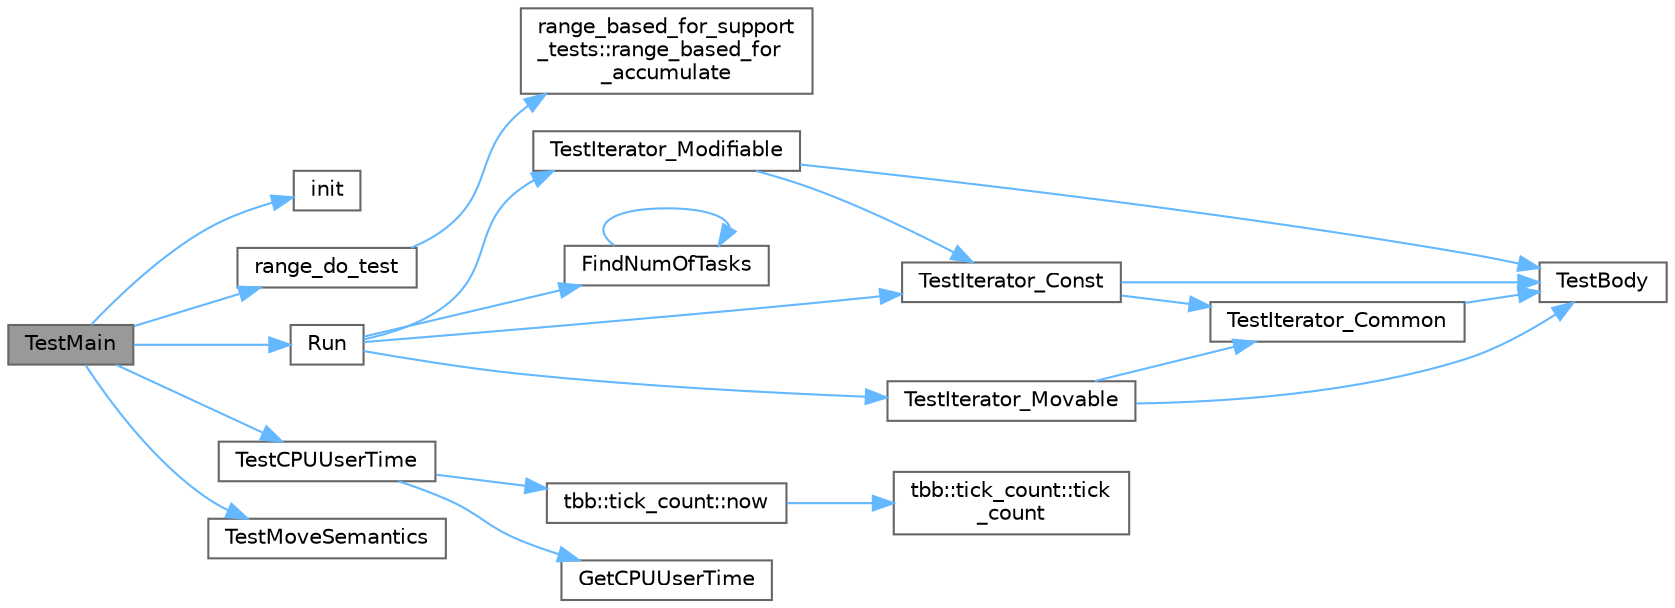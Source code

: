 digraph "TestMain"
{
 // LATEX_PDF_SIZE
  bgcolor="transparent";
  edge [fontname=Helvetica,fontsize=10,labelfontname=Helvetica,labelfontsize=10];
  node [fontname=Helvetica,fontsize=10,shape=box,height=0.2,width=0.4];
  rankdir="LR";
  Node1 [id="Node000001",label="TestMain",height=0.2,width=0.4,color="gray40", fillcolor="grey60", style="filled", fontcolor="black",tooltip="Entry point to a TBB unit test application"];
  Node1 -> Node2 [id="edge22_Node000001_Node000002",color="steelblue1",style="solid",tooltip=" "];
  Node2 [id="Node000002",label="init",height=0.2,width=0.4,color="grey40", fillcolor="white", style="filled",URL="$boing_8c.html#a2858154e2009b0e6e616f313177762bc",tooltip=" "];
  Node1 -> Node3 [id="edge23_Node000001_Node000003",color="steelblue1",style="solid",tooltip=" "];
  Node3 [id="Node000003",label="range_do_test",height=0.2,width=0.4,color="grey40", fillcolor="white", style="filled",URL="$test__parallel__do_8cpp.html#aaebe4639292857c93cb35061f4cd89da",tooltip=" "];
  Node3 -> Node4 [id="edge24_Node000003_Node000004",color="steelblue1",style="solid",tooltip=" "];
  Node4 [id="Node000004",label="range_based_for_support\l_tests::range_based_for\l_accumulate",height=0.2,width=0.4,color="grey40", fillcolor="white", style="filled",URL="$namespacerange__based__for__support__tests.html#aeddde70fcf3702a972e722478cfab7e3",tooltip=" "];
  Node1 -> Node5 [id="edge25_Node000001_Node000005",color="steelblue1",style="solid",tooltip=" "];
  Node5 [id="Node000005",label="Run",height=0.2,width=0.4,color="grey40", fillcolor="white", style="filled",URL="$test__parallel__do_8cpp.html#aabc71e7500b901b5e186f63a14dce484",tooltip=" "];
  Node5 -> Node6 [id="edge26_Node000005_Node000006",color="steelblue1",style="solid",tooltip=" "];
  Node6 [id="Node000006",label="FindNumOfTasks",height=0.2,width=0.4,color="grey40", fillcolor="white", style="filled",URL="$test__parallel__do_8cpp.html#ad985c7aa7be83378ccb4de904047c875",tooltip=" "];
  Node6 -> Node6 [id="edge27_Node000006_Node000006",color="steelblue1",style="solid",tooltip=" "];
  Node5 -> Node7 [id="edge28_Node000005_Node000007",color="steelblue1",style="solid",tooltip=" "];
  Node7 [id="Node000007",label="TestIterator_Const",height=0.2,width=0.4,color="grey40", fillcolor="white", style="filled",URL="$test__parallel__do_8cpp.html#a61f640ce474e178282ae0b09e55f8eae",tooltip=" "];
  Node7 -> Node8 [id="edge29_Node000007_Node000008",color="steelblue1",style="solid",tooltip=" "];
  Node8 [id="Node000008",label="TestBody",height=0.2,width=0.4,color="grey40", fillcolor="white", style="filled",URL="$test__parallel__do_8cpp.html#afbd07251d06176c4651b06990e840727",tooltip=" "];
  Node7 -> Node9 [id="edge30_Node000007_Node000009",color="steelblue1",style="solid",tooltip=" "];
  Node9 [id="Node000009",label="TestIterator_Common",height=0.2,width=0.4,color="grey40", fillcolor="white", style="filled",URL="$test__parallel__do_8cpp.html#a00fdc42d468f815eb722d275ce31cb77",tooltip=" "];
  Node9 -> Node8 [id="edge31_Node000009_Node000008",color="steelblue1",style="solid",tooltip=" "];
  Node5 -> Node10 [id="edge32_Node000005_Node000010",color="steelblue1",style="solid",tooltip=" "];
  Node10 [id="Node000010",label="TestIterator_Modifiable",height=0.2,width=0.4,color="grey40", fillcolor="white", style="filled",URL="$test__parallel__do_8cpp.html#af6b154f2b7d13bcce65a60845fd524d2",tooltip=" "];
  Node10 -> Node8 [id="edge33_Node000010_Node000008",color="steelblue1",style="solid",tooltip=" "];
  Node10 -> Node7 [id="edge34_Node000010_Node000007",color="steelblue1",style="solid",tooltip=" "];
  Node5 -> Node11 [id="edge35_Node000005_Node000011",color="steelblue1",style="solid",tooltip=" "];
  Node11 [id="Node000011",label="TestIterator_Movable",height=0.2,width=0.4,color="grey40", fillcolor="white", style="filled",URL="$test__parallel__do_8cpp.html#a20cf8b171df52e65eea37fd52f4c9017",tooltip=" "];
  Node11 -> Node8 [id="edge36_Node000011_Node000008",color="steelblue1",style="solid",tooltip=" "];
  Node11 -> Node9 [id="edge37_Node000011_Node000009",color="steelblue1",style="solid",tooltip=" "];
  Node1 -> Node12 [id="edge38_Node000001_Node000012",color="steelblue1",style="solid",tooltip=" "];
  Node12 [id="Node000012",label="TestCPUUserTime",height=0.2,width=0.4,color="grey40", fillcolor="white", style="filled",URL="$harness__cpu_8h.html#ae82322301117f8cceac03b6e5c3c24d5",tooltip=" "];
  Node12 -> Node13 [id="edge39_Node000012_Node000013",color="steelblue1",style="solid",tooltip=" "];
  Node13 [id="Node000013",label="GetCPUUserTime",height=0.2,width=0.4,color="grey40", fillcolor="white", style="filled",URL="$harness__cpu_8h.html#aede41842b0757f853270009f4c4e3bea",tooltip="Return time (in seconds) spent by the current process in user mode."];
  Node12 -> Node14 [id="edge40_Node000012_Node000014",color="steelblue1",style="solid",tooltip=" "];
  Node14 [id="Node000014",label="tbb::tick_count::now",height=0.2,width=0.4,color="grey40", fillcolor="white", style="filled",URL="$classtbb_1_1tick__count.html#a74dcecde7431ff4591d7c46fc1d50d7e",tooltip="Return current time."];
  Node14 -> Node15 [id="edge41_Node000014_Node000015",color="steelblue1",style="solid",tooltip=" "];
  Node15 [id="Node000015",label="tbb::tick_count::tick\l_count",height=0.2,width=0.4,color="grey40", fillcolor="white", style="filled",URL="$classtbb_1_1tick__count.html#a9f1daa0b7a4feb800f802b4be1f1e497",tooltip="Construct an absolute timestamp initialized to zero."];
  Node1 -> Node16 [id="edge42_Node000001_Node000016",color="steelblue1",style="solid",tooltip=" "];
  Node16 [id="Node000016",label="TestMoveSemantics",height=0.2,width=0.4,color="grey40", fillcolor="white", style="filled",URL="$test__parallel__do_8cpp.html#a136a40a080de6bbf6f6af2ecd1ff17f0",tooltip=" "];
}

